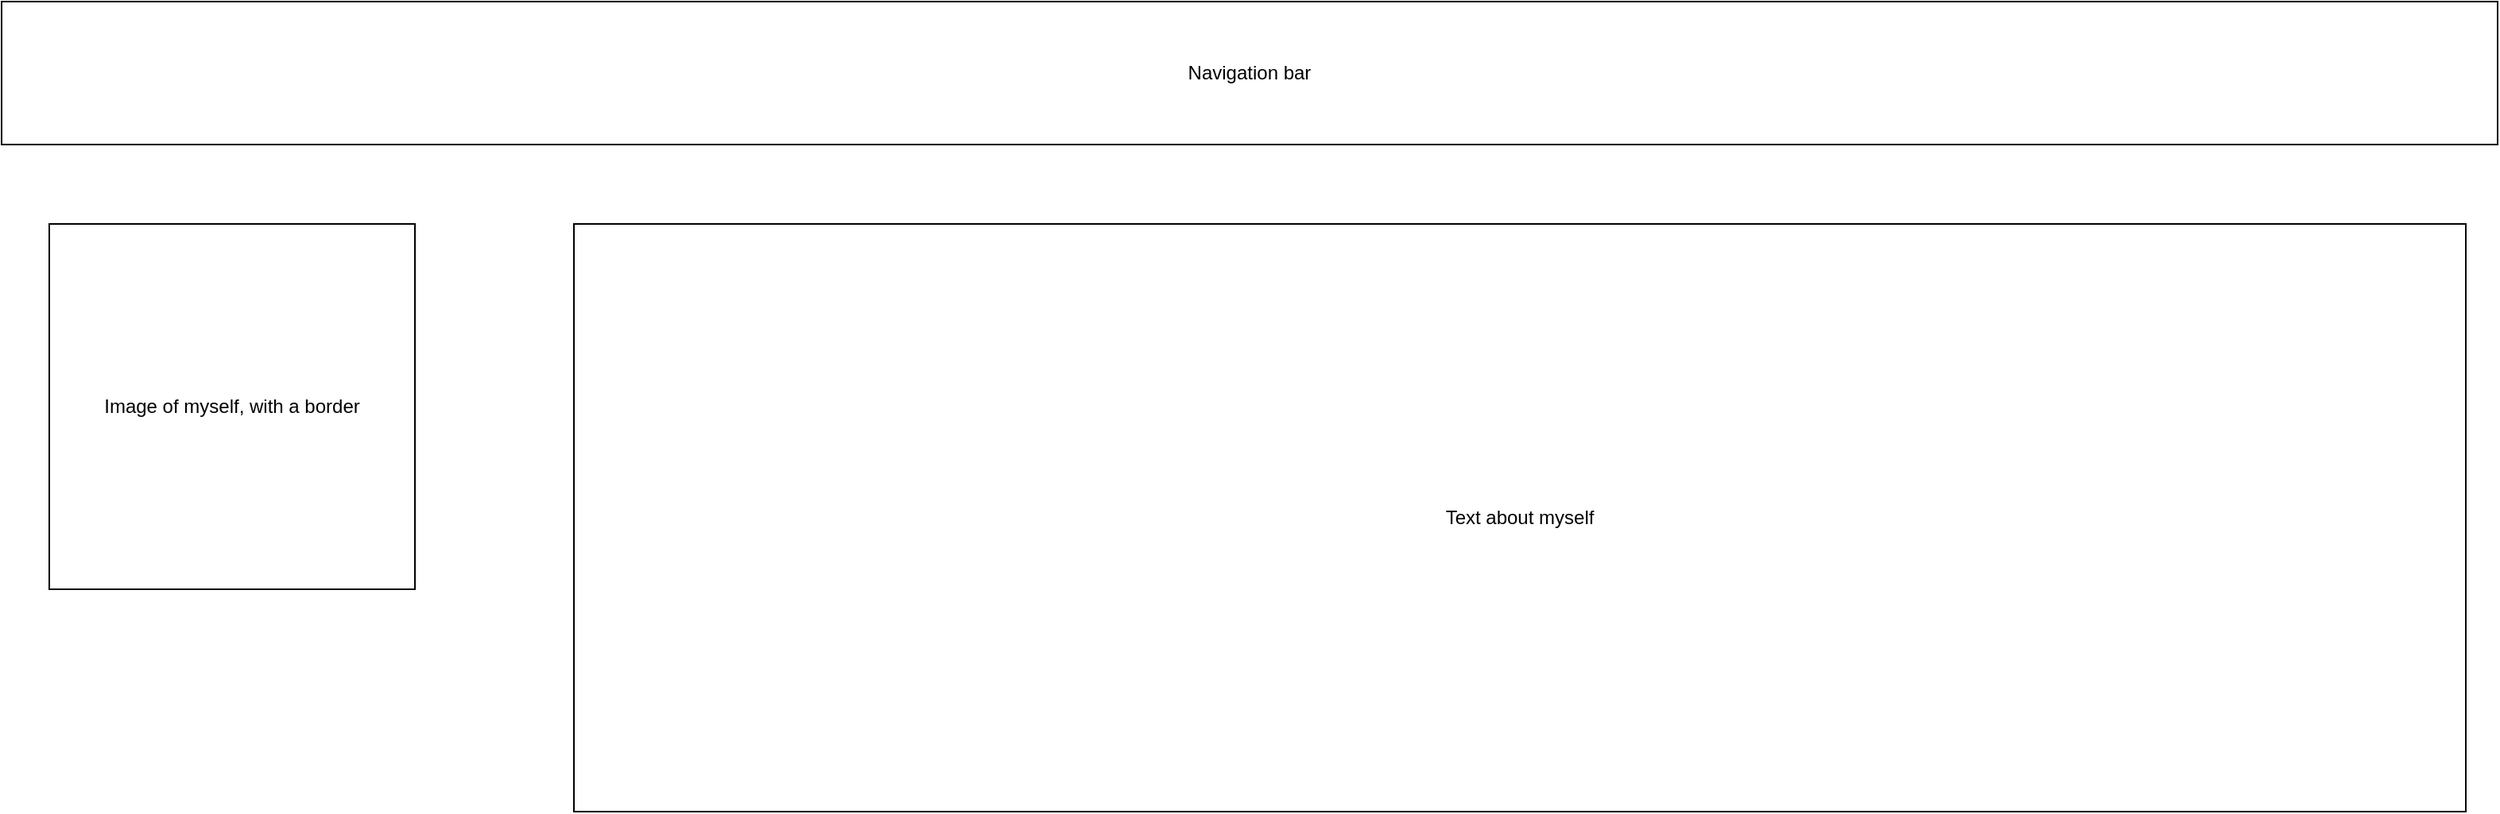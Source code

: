<mxfile version="18.0.1" type="device" pages="5"><diagram id="KlUg8aNWBQxPvBm9bUYJ" name="Home"><mxGraphModel dx="3114" dy="1604" grid="1" gridSize="10" guides="1" tooltips="1" connect="1" arrows="1" fold="1" page="1" pageScale="1" pageWidth="1600" pageHeight="900" background="#FFFFFF" math="0" shadow="0"><root><mxCell id="0"/><mxCell id="1" parent="0"/><mxCell id="_xd7aZYkItD6QV9GGOFf-1" value="Image of myself, with a border" style="whiteSpace=wrap;html=1;aspect=fixed;" vertex="1" parent="1"><mxGeometry x="50" y="160" width="230" height="230" as="geometry"/></mxCell><mxCell id="_xd7aZYkItD6QV9GGOFf-2" value="Navigation bar" style="rounded=0;whiteSpace=wrap;html=1;" vertex="1" parent="1"><mxGeometry x="20" y="20" width="1570" height="90" as="geometry"/></mxCell><mxCell id="_xd7aZYkItD6QV9GGOFf-3" value="Text about myself" style="rounded=0;whiteSpace=wrap;html=1;" vertex="1" parent="1"><mxGeometry x="380" y="160" width="1190" height="370" as="geometry"/></mxCell></root></mxGraphModel></diagram><diagram id="mVDpv_C7p3BCKXGBzx2I" name="Projects"><mxGraphModel dx="2831" dy="1458" grid="1" gridSize="10" guides="1" tooltips="1" connect="1" arrows="1" fold="1" page="1" pageScale="1" pageWidth="1600" pageHeight="900" math="0" shadow="0"><root><mxCell id="0"/><mxCell id="1" parent="0"/><mxCell id="ieT-3saEhSABWVVnlzGH-1" value="Navigation bar" style="rounded=0;whiteSpace=wrap;html=1;" vertex="1" parent="1"><mxGeometry x="10" y="10" width="1580" height="110" as="geometry"/></mxCell><mxCell id="ieT-3saEhSABWVVnlzGH-2" value="Example Image" style="whiteSpace=wrap;html=1;aspect=fixed;" vertex="1" parent="1"><mxGeometry x="10" y="150" width="130" height="130" as="geometry"/></mxCell><mxCell id="ieT-3saEhSABWVVnlzGH-3" value="Description" style="rounded=1;whiteSpace=wrap;html=1;" vertex="1" parent="1"><mxGeometry x="210" y="150" width="420" height="130" as="geometry"/></mxCell><mxCell id="ieT-3saEhSABWVVnlzGH-4" value="Links" style="rounded=0;whiteSpace=wrap;html=1;" vertex="1" parent="1"><mxGeometry x="710" y="150" width="540" height="130" as="geometry"/></mxCell><mxCell id="ieT-3saEhSABWVVnlzGH-5" value="Icon" style="rounded=0;whiteSpace=wrap;html=1;" vertex="1" parent="1"><mxGeometry x="720" y="160" width="50" height="30" as="geometry"/></mxCell><mxCell id="ieT-3saEhSABWVVnlzGH-6" value="Gathering of used tools (icons)" style="rounded=0;whiteSpace=wrap;html=1;" vertex="1" parent="1"><mxGeometry x="1280" y="150" width="310" height="130" as="geometry"/></mxCell><mxCell id="ieT-3saEhSABWVVnlzGH-8" value="- This times 5&lt;br&gt;- projects fly from left, them right, then left usw" style="text;html=1;strokeColor=none;fillColor=none;align=center;verticalAlign=middle;whiteSpace=wrap;rounded=0;" vertex="1" parent="1"><mxGeometry x="640" y="380" width="360" height="100" as="geometry"/></mxCell></root></mxGraphModel></diagram><diagram id="8WfFQ5Qs4xHo7zcm-1Rf" name="Linktree"><mxGraphModel dx="2595" dy="1337" grid="1" gridSize="10" guides="1" tooltips="1" connect="1" arrows="1" fold="1" page="1" pageScale="1" pageWidth="1600" pageHeight="900" math="0" shadow="0"><root><mxCell id="0"/><mxCell id="1" parent="0"/><mxCell id="Na219MenUZr5YHek33ne-1" value="Header" style="rounded=0;whiteSpace=wrap;html=1;" vertex="1" parent="1"><mxGeometry x="10" y="10" width="1570" height="110" as="geometry"/></mxCell><mxCell id="Na219MenUZr5YHek33ne-2" value="Icon" style="ellipse;whiteSpace=wrap;html=1;aspect=fixed;" vertex="1" parent="1"><mxGeometry x="730" y="140" width="120" height="120" as="geometry"/></mxCell><mxCell id="Na219MenUZr5YHek33ne-3" value="Links" style="rounded=0;whiteSpace=wrap;html=1;" vertex="1" parent="1"><mxGeometry x="440" y="290" width="700" height="60" as="geometry"/></mxCell></root></mxGraphModel></diagram><diagram id="tCiw2-6ymdyBUDXzcWod" name="Documents"><mxGraphModel dx="2595" dy="1337" grid="1" gridSize="10" guides="1" tooltips="1" connect="1" arrows="1" fold="1" page="1" pageScale="1" pageWidth="1600" pageHeight="900" math="0" shadow="0"><root><mxCell id="0"/><mxCell id="1" parent="0"/><mxCell id="ZUOA-gQeA-5Y0GP-bnAI-5" value="" style="rounded=0;whiteSpace=wrap;html=1;" vertex="1" parent="1"><mxGeometry x="50" y="300" width="240" height="330" as="geometry"/></mxCell><mxCell id="ZUOA-gQeA-5Y0GP-bnAI-1" value="Navbar" style="rounded=0;whiteSpace=wrap;html=1;" vertex="1" parent="1"><mxGeometry x="10" y="10" width="1580" height="90" as="geometry"/></mxCell><mxCell id="ZUOA-gQeA-5Y0GP-bnAI-2" value="Doc icon" style="whiteSpace=wrap;html=1;aspect=fixed;" vertex="1" parent="1"><mxGeometry x="70" y="320" width="190" height="190" as="geometry"/></mxCell><mxCell id="ZUOA-gQeA-5Y0GP-bnAI-3" value="Explanation" style="rounded=0;whiteSpace=wrap;html=1;" vertex="1" parent="1"><mxGeometry x="70" y="530" width="190" height="60" as="geometry"/></mxCell><mxCell id="ZUOA-gQeA-5Y0GP-bnAI-6" value="on click download file" style="text;html=1;strokeColor=none;fillColor=none;align=center;verticalAlign=middle;whiteSpace=wrap;rounded=0;" vertex="1" parent="1"><mxGeometry x="310" y="290" width="60" height="30" as="geometry"/></mxCell></root></mxGraphModel></diagram><diagram id="N4-k5g00HKCN6IvQJaRV" name="Impressum"><mxGraphModel dx="2224" dy="1146" grid="1" gridSize="10" guides="1" tooltips="1" connect="1" arrows="1" fold="1" page="1" pageScale="1" pageWidth="1600" pageHeight="900" math="0" shadow="0"><root><mxCell id="0"/><mxCell id="1" parent="0"/><mxCell id="Pkpa7YvPyqTwjsk3-HYS-1" value="Navbar" style="rounded=0;whiteSpace=wrap;html=1;" vertex="1" parent="1"><mxGeometry x="20" y="10" width="1540" height="60" as="geometry"/></mxCell><mxCell id="Pkpa7YvPyqTwjsk3-HYS-2" value="" style="rounded=0;whiteSpace=wrap;html=1;" vertex="1" parent="1"><mxGeometry x="450" y="105" width="680" height="690" as="geometry"/></mxCell></root></mxGraphModel></diagram></mxfile>